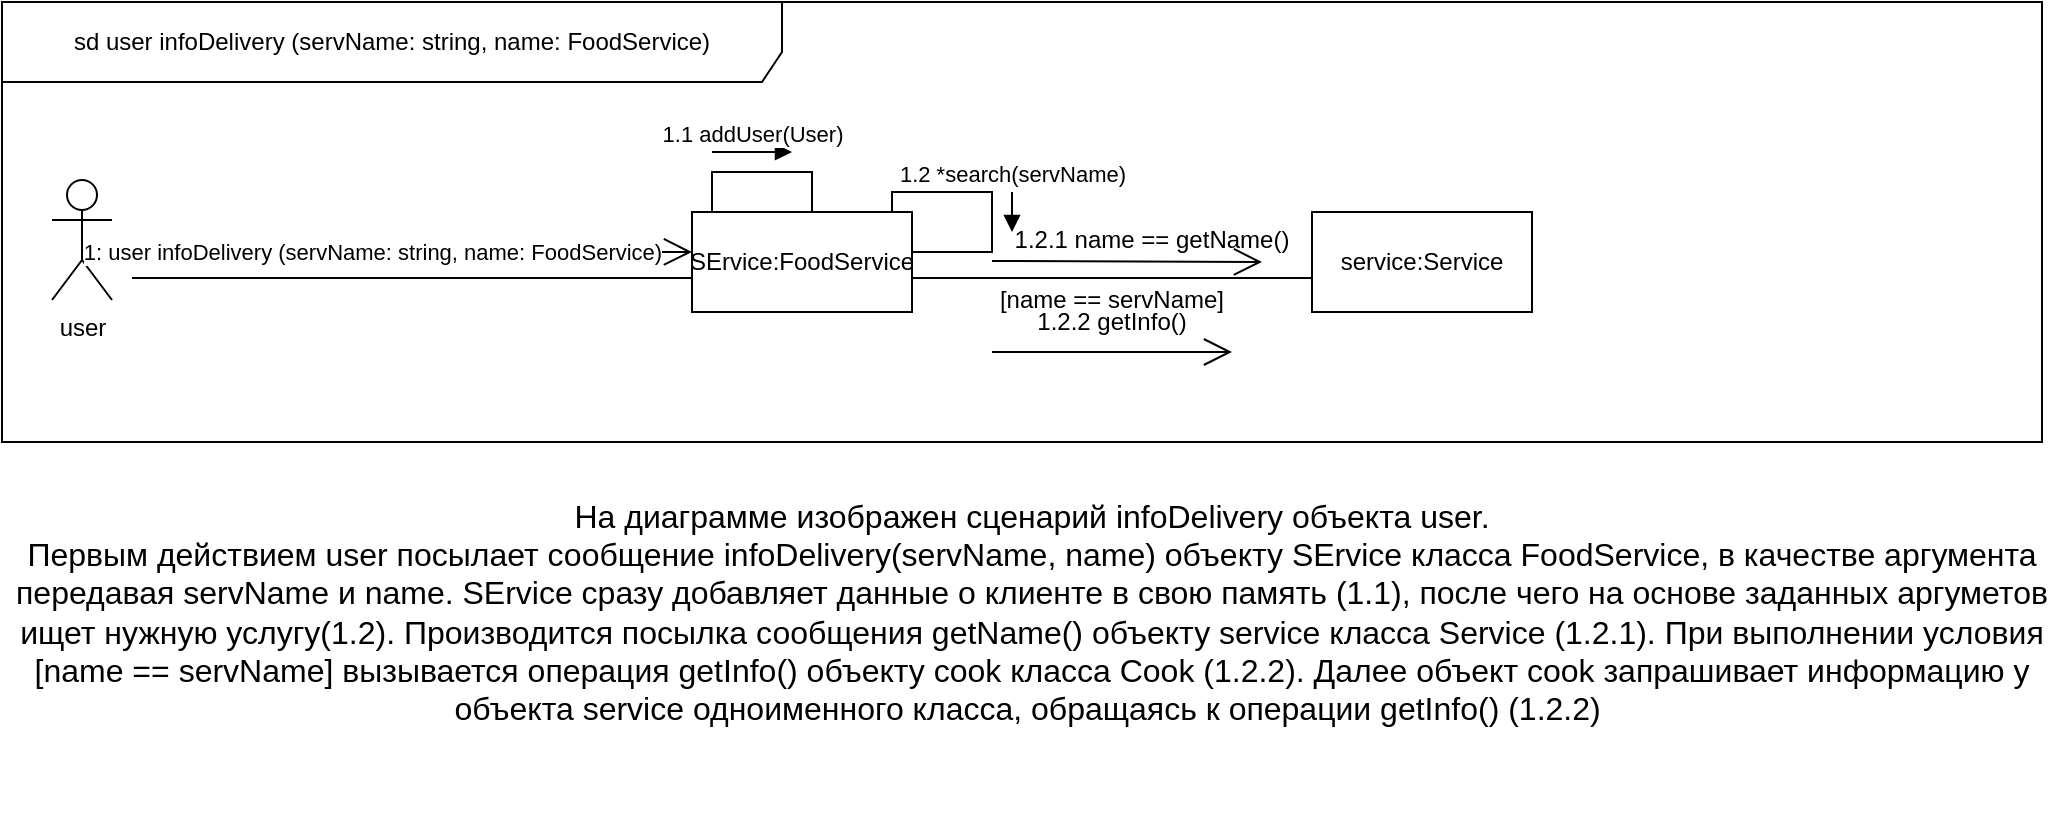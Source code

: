 <mxfile version="22.0.8" type="google">
  <diagram name="Страница — 1" id="62nc-P_vzJ6_X7GWa422">
    <mxGraphModel dx="1290" dy="575" grid="1" gridSize="10" guides="1" tooltips="1" connect="1" arrows="1" fold="1" page="1" pageScale="1" pageWidth="827" pageHeight="1169" math="0" shadow="0">
      <root>
        <mxCell id="0" />
        <mxCell id="1" parent="0" />
        <mxCell id="WbynVjpk62zriafxWbaf-7" value="" style="rounded=0;whiteSpace=wrap;html=1;" parent="1" vertex="1">
          <mxGeometry x="490" y="330" width="50" height="30" as="geometry" />
        </mxCell>
        <mxCell id="WbynVjpk62zriafxWbaf-1" value="user" style="shape=umlActor;verticalLabelPosition=bottom;verticalAlign=top;html=1;outlineConnect=0;" parent="1" vertex="1">
          <mxGeometry x="70" y="324" width="30" height="60" as="geometry" />
        </mxCell>
        <mxCell id="WbynVjpk62zriafxWbaf-2" value="SErvice:FoodService" style="html=1;whiteSpace=wrap;" parent="1" vertex="1">
          <mxGeometry x="390" y="340" width="110" height="50" as="geometry" />
        </mxCell>
        <mxCell id="WbynVjpk62zriafxWbaf-6" value="" style="rounded=0;whiteSpace=wrap;html=1;" parent="1" vertex="1">
          <mxGeometry x="400" y="320" width="50" height="20" as="geometry" />
        </mxCell>
        <mxCell id="WbynVjpk62zriafxWbaf-10" value="" style="line;strokeWidth=1;fillColor=none;align=left;verticalAlign=middle;spacingTop=-1;spacingLeft=3;spacingRight=3;rotatable=0;labelPosition=right;points=[];portConstraint=eastwest;strokeColor=inherit;" parent="1" vertex="1">
          <mxGeometry x="110" y="369" width="280" height="8" as="geometry" />
        </mxCell>
        <mxCell id="WbynVjpk62zriafxWbaf-11" value="" style="endArrow=open;endFill=1;endSize=12;html=1;rounded=0;" parent="1" edge="1">
          <mxGeometry width="160" relative="1" as="geometry">
            <mxPoint x="120" y="359.5" as="sourcePoint" />
            <mxPoint x="390" y="360" as="targetPoint" />
          </mxGeometry>
        </mxCell>
        <mxCell id="WbynVjpk62zriafxWbaf-12" value="1:&amp;nbsp;user infoDelivery (servName: string, name: FoodService)" style="edgeLabel;html=1;align=center;verticalAlign=middle;resizable=0;points=[];" parent="WbynVjpk62zriafxWbaf-11" vertex="1" connectable="0">
          <mxGeometry x="-0.154" y="-3" relative="1" as="geometry">
            <mxPoint x="-4" y="-3" as="offset" />
          </mxGeometry>
        </mxCell>
        <mxCell id="WbynVjpk62zriafxWbaf-13" value="service:Service" style="html=1;whiteSpace=wrap;" parent="1" vertex="1">
          <mxGeometry x="700" y="340" width="110" height="50" as="geometry" />
        </mxCell>
        <mxCell id="WbynVjpk62zriafxWbaf-18" value="1.1 addUser(User)" style="html=1;verticalAlign=bottom;endArrow=block;curved=0;rounded=0;" parent="1" edge="1">
          <mxGeometry width="80" relative="1" as="geometry">
            <mxPoint x="400" y="310" as="sourcePoint" />
            <mxPoint x="440" y="310" as="targetPoint" />
          </mxGeometry>
        </mxCell>
        <mxCell id="WbynVjpk62zriafxWbaf-19" value="1.2 *search(servName)" style="html=1;verticalAlign=bottom;endArrow=block;curved=0;rounded=0;" parent="1" edge="1">
          <mxGeometry x="-1" width="80" relative="1" as="geometry">
            <mxPoint x="550" y="330" as="sourcePoint" />
            <mxPoint x="550" y="350" as="targetPoint" />
            <mxPoint as="offset" />
          </mxGeometry>
        </mxCell>
        <mxCell id="WbynVjpk62zriafxWbaf-22" value="" style="line;strokeWidth=1;fillColor=none;align=left;verticalAlign=middle;spacingTop=-1;spacingLeft=3;spacingRight=3;rotatable=0;labelPosition=right;points=[];portConstraint=eastwest;strokeColor=inherit;" parent="1" vertex="1">
          <mxGeometry x="500" y="369" width="200" height="8" as="geometry" />
        </mxCell>
        <mxCell id="WbynVjpk62zriafxWbaf-24" value="" style="endArrow=open;endFill=1;endSize=12;html=1;rounded=0;" parent="1" edge="1">
          <mxGeometry width="160" relative="1" as="geometry">
            <mxPoint x="540" y="410" as="sourcePoint" />
            <mxPoint x="660" y="410" as="targetPoint" />
          </mxGeometry>
        </mxCell>
        <mxCell id="WbynVjpk62zriafxWbaf-25" value="1.2.2 getInfo()" style="text;html=1;strokeColor=none;fillColor=none;align=center;verticalAlign=middle;whiteSpace=wrap;rounded=0;" parent="1" vertex="1">
          <mxGeometry x="520" y="380" width="160" height="30" as="geometry" />
        </mxCell>
        <mxCell id="WbynVjpk62zriafxWbaf-27" value="" style="endArrow=open;endFill=1;endSize=12;html=1;rounded=0;" parent="1" edge="1">
          <mxGeometry width="160" relative="1" as="geometry">
            <mxPoint x="540" y="364.5" as="sourcePoint" />
            <mxPoint x="675" y="365" as="targetPoint" />
          </mxGeometry>
        </mxCell>
        <mxCell id="WbynVjpk62zriafxWbaf-28" value="1.2.1 name == getName()" style="text;html=1;strokeColor=none;fillColor=none;align=center;verticalAlign=middle;whiteSpace=wrap;rounded=0;" parent="1" vertex="1">
          <mxGeometry x="540" y="339" width="160" height="30" as="geometry" />
        </mxCell>
        <mxCell id="WbynVjpk62zriafxWbaf-29" value="[name == servName]" style="text;html=1;strokeColor=none;fillColor=none;align=center;verticalAlign=middle;whiteSpace=wrap;rounded=0;" parent="1" vertex="1">
          <mxGeometry x="520" y="369" width="160" height="30" as="geometry" />
        </mxCell>
        <mxCell id="hdeQcY67ngqA9IVTwswM-1" value="sd user infoDelivery (servName: string, name: FoodService)" style="shape=umlFrame;whiteSpace=wrap;html=1;pointerEvents=0;width=390;height=40;" parent="1" vertex="1">
          <mxGeometry x="45" y="235" width="1020" height="220" as="geometry" />
        </mxCell>
        <mxCell id="hdeQcY67ngqA9IVTwswM-2" value="&lt;font style=&quot;font-size: 16px;&quot;&gt;На диаграмме изображен сценарий infoDelivery&lt;span style=&quot;border-color: var(--border-color); background-color: initial;&quot;&gt;&amp;nbsp;объекта user&lt;/span&gt;. &lt;br&gt;Первым действием user посылает сообщение infoDelivery(servName, name)&amp;nbsp;объекту SErvice класса FoodService, в качестве аргумента передавая servName и name. SErvice сразу добавляет данные о клиенте в свою память (1.1), после чего на основе заданных аргуметов ищет нужную услугу(1.2). Производится посылка сообщения getName() объекту service класса Service (1.2.1). При выполнении условия [name == servName] вызывается операция getInfo() объекту cook класса Cook (1.2.2). Далее объект cook запрашивает информацию у объекта service одноименного класса, обращаясь к операции getInfo() (1.2.2)&amp;nbsp;&lt;/font&gt;" style="text;html=1;strokeColor=none;fillColor=none;align=center;verticalAlign=middle;whiteSpace=wrap;rounded=0;" parent="1" vertex="1">
          <mxGeometry x="45" y="430" width="1030" height="220" as="geometry" />
        </mxCell>
      </root>
    </mxGraphModel>
  </diagram>
</mxfile>
